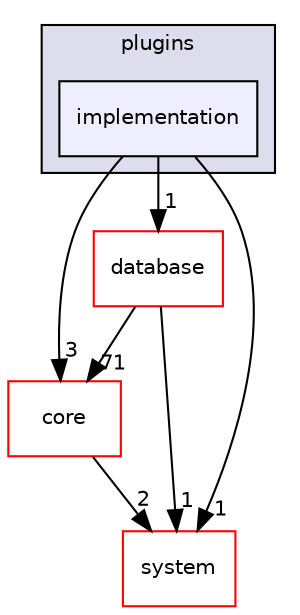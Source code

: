 digraph "src/plugins/implementation" {
  compound=true
  node [ fontsize="10", fontname="Helvetica"];
  edge [ labelfontsize="10", labelfontname="Helvetica"];
  subgraph clusterdir_7020b8b7abcceffa3f9f7a2d24718f16 {
    graph [ bgcolor="#ddddee", pencolor="black", label="plugins" fontname="Helvetica", fontsize="10", URL="dir_7020b8b7abcceffa3f9f7a2d24718f16.html"]
  dir_7bb477bf1f40db3baaf3f600d643570d [shape=box, label="implementation", style="filled", fillcolor="#eeeeff", pencolor="black", URL="dir_7bb477bf1f40db3baaf3f600d643570d.html"];
  }
  dir_803ee67260c130b45d29089798491ab2 [shape=box label="database" fillcolor="white" style="filled" color="red" URL="dir_803ee67260c130b45d29089798491ab2.html"];
  dir_aebb8dcc11953d78e620bbef0b9e2183 [shape=box label="core" fillcolor="white" style="filled" color="red" URL="dir_aebb8dcc11953d78e620bbef0b9e2183.html"];
  dir_d501334aeb1b78ad67cd3c72c37b1e87 [shape=box label="system" fillcolor="white" style="filled" color="red" URL="dir_d501334aeb1b78ad67cd3c72c37b1e87.html"];
  dir_7bb477bf1f40db3baaf3f600d643570d->dir_803ee67260c130b45d29089798491ab2 [headlabel="1", labeldistance=1.5 headhref="dir_000046_000010.html"];
  dir_7bb477bf1f40db3baaf3f600d643570d->dir_aebb8dcc11953d78e620bbef0b9e2183 [headlabel="3", labeldistance=1.5 headhref="dir_000046_000001.html"];
  dir_7bb477bf1f40db3baaf3f600d643570d->dir_d501334aeb1b78ad67cd3c72c37b1e87 [headlabel="1", labeldistance=1.5 headhref="dir_000046_000049.html"];
  dir_aebb8dcc11953d78e620bbef0b9e2183->dir_d501334aeb1b78ad67cd3c72c37b1e87 [headlabel="2", labeldistance=1.5 headhref="dir_000001_000049.html"];
  dir_803ee67260c130b45d29089798491ab2->dir_aebb8dcc11953d78e620bbef0b9e2183 [headlabel="71", labeldistance=1.5 headhref="dir_000010_000001.html"];
  dir_803ee67260c130b45d29089798491ab2->dir_d501334aeb1b78ad67cd3c72c37b1e87 [headlabel="1", labeldistance=1.5 headhref="dir_000010_000049.html"];
}
